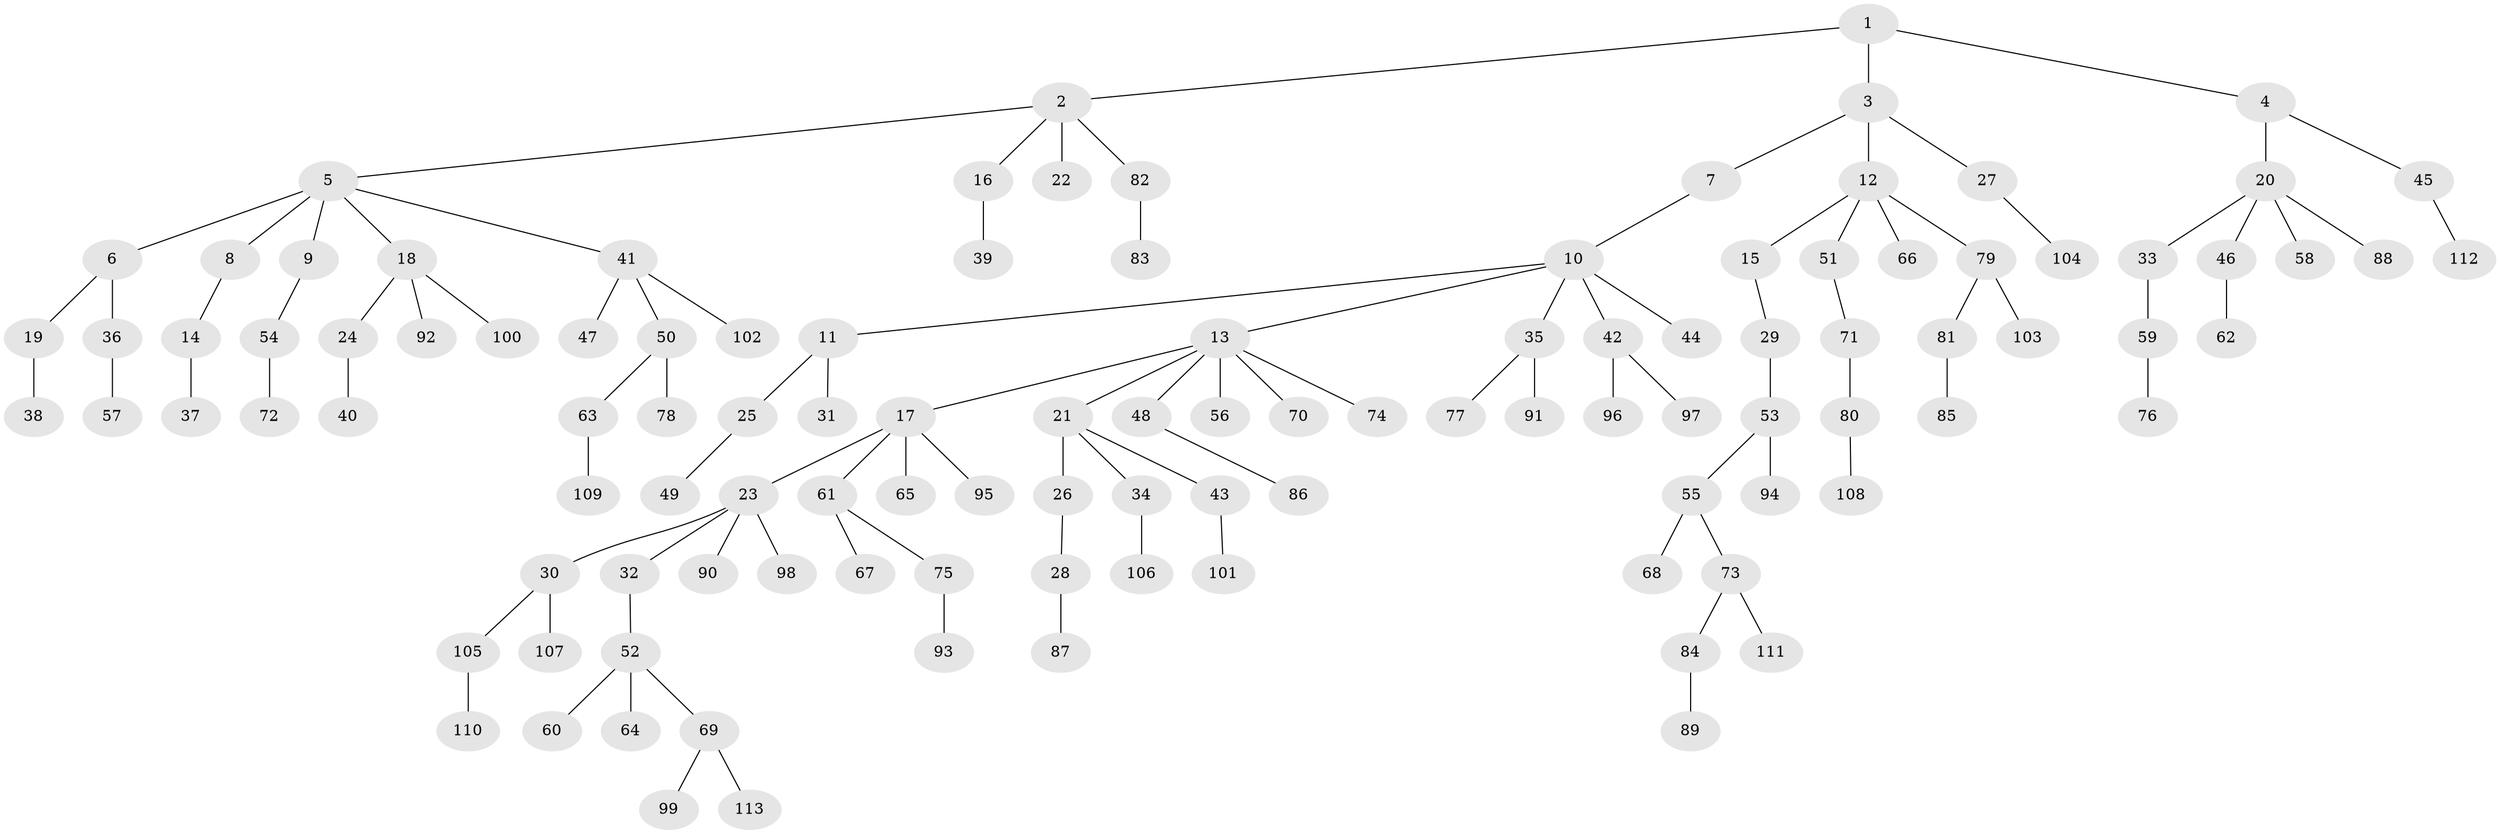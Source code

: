 // coarse degree distribution, {5: 0.0425531914893617, 3: 0.0851063829787234, 4: 0.1276595744680851, 1: 0.5106382978723404, 2: 0.23404255319148937}
// Generated by graph-tools (version 1.1) at 2025/51/03/04/25 22:51:59]
// undirected, 113 vertices, 112 edges
graph export_dot {
  node [color=gray90,style=filled];
  1;
  2;
  3;
  4;
  5;
  6;
  7;
  8;
  9;
  10;
  11;
  12;
  13;
  14;
  15;
  16;
  17;
  18;
  19;
  20;
  21;
  22;
  23;
  24;
  25;
  26;
  27;
  28;
  29;
  30;
  31;
  32;
  33;
  34;
  35;
  36;
  37;
  38;
  39;
  40;
  41;
  42;
  43;
  44;
  45;
  46;
  47;
  48;
  49;
  50;
  51;
  52;
  53;
  54;
  55;
  56;
  57;
  58;
  59;
  60;
  61;
  62;
  63;
  64;
  65;
  66;
  67;
  68;
  69;
  70;
  71;
  72;
  73;
  74;
  75;
  76;
  77;
  78;
  79;
  80;
  81;
  82;
  83;
  84;
  85;
  86;
  87;
  88;
  89;
  90;
  91;
  92;
  93;
  94;
  95;
  96;
  97;
  98;
  99;
  100;
  101;
  102;
  103;
  104;
  105;
  106;
  107;
  108;
  109;
  110;
  111;
  112;
  113;
  1 -- 2;
  1 -- 3;
  1 -- 4;
  2 -- 5;
  2 -- 16;
  2 -- 22;
  2 -- 82;
  3 -- 7;
  3 -- 12;
  3 -- 27;
  4 -- 20;
  4 -- 45;
  5 -- 6;
  5 -- 8;
  5 -- 9;
  5 -- 18;
  5 -- 41;
  6 -- 19;
  6 -- 36;
  7 -- 10;
  8 -- 14;
  9 -- 54;
  10 -- 11;
  10 -- 13;
  10 -- 35;
  10 -- 42;
  10 -- 44;
  11 -- 25;
  11 -- 31;
  12 -- 15;
  12 -- 51;
  12 -- 66;
  12 -- 79;
  13 -- 17;
  13 -- 21;
  13 -- 48;
  13 -- 56;
  13 -- 70;
  13 -- 74;
  14 -- 37;
  15 -- 29;
  16 -- 39;
  17 -- 23;
  17 -- 61;
  17 -- 65;
  17 -- 95;
  18 -- 24;
  18 -- 92;
  18 -- 100;
  19 -- 38;
  20 -- 33;
  20 -- 46;
  20 -- 58;
  20 -- 88;
  21 -- 26;
  21 -- 34;
  21 -- 43;
  23 -- 30;
  23 -- 32;
  23 -- 90;
  23 -- 98;
  24 -- 40;
  25 -- 49;
  26 -- 28;
  27 -- 104;
  28 -- 87;
  29 -- 53;
  30 -- 105;
  30 -- 107;
  32 -- 52;
  33 -- 59;
  34 -- 106;
  35 -- 77;
  35 -- 91;
  36 -- 57;
  41 -- 47;
  41 -- 50;
  41 -- 102;
  42 -- 96;
  42 -- 97;
  43 -- 101;
  45 -- 112;
  46 -- 62;
  48 -- 86;
  50 -- 63;
  50 -- 78;
  51 -- 71;
  52 -- 60;
  52 -- 64;
  52 -- 69;
  53 -- 55;
  53 -- 94;
  54 -- 72;
  55 -- 68;
  55 -- 73;
  59 -- 76;
  61 -- 67;
  61 -- 75;
  63 -- 109;
  69 -- 99;
  69 -- 113;
  71 -- 80;
  73 -- 84;
  73 -- 111;
  75 -- 93;
  79 -- 81;
  79 -- 103;
  80 -- 108;
  81 -- 85;
  82 -- 83;
  84 -- 89;
  105 -- 110;
}
